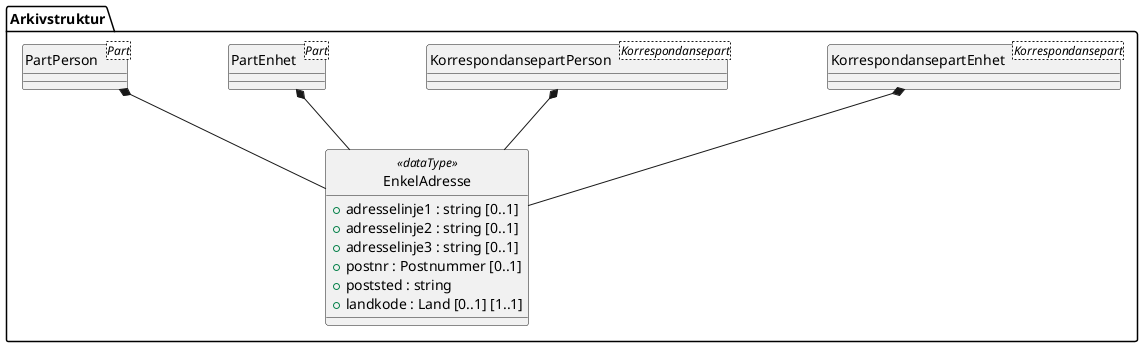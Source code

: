 @startuml
skinparam nodesep 100
hide circle
class Arkivstruktur.EnkelAdresse <<dataType>> {
  +adresselinje1 : string [0..1]
  +adresselinje2 : string [0..1]
  +adresselinje3 : string [0..1]
  +postnr : Postnummer [0..1]
  +poststed : string
  +landkode : Land [0..1] [1..1]
}
class Arkivstruktur.KorrespondansepartEnhet <Korrespondansepart> {
}
Arkivstruktur.KorrespondansepartEnhet *-- Arkivstruktur.EnkelAdresse
class Arkivstruktur.KorrespondansepartPerson <Korrespondansepart> {
}
Arkivstruktur.KorrespondansepartPerson *-- Arkivstruktur.EnkelAdresse
class Arkivstruktur.PartEnhet <Part> {
}
Arkivstruktur.PartEnhet *-- Arkivstruktur.EnkelAdresse
class Arkivstruktur.PartPerson <Part> {
}
Arkivstruktur.PartPerson *-- Arkivstruktur.EnkelAdresse
@enduml
